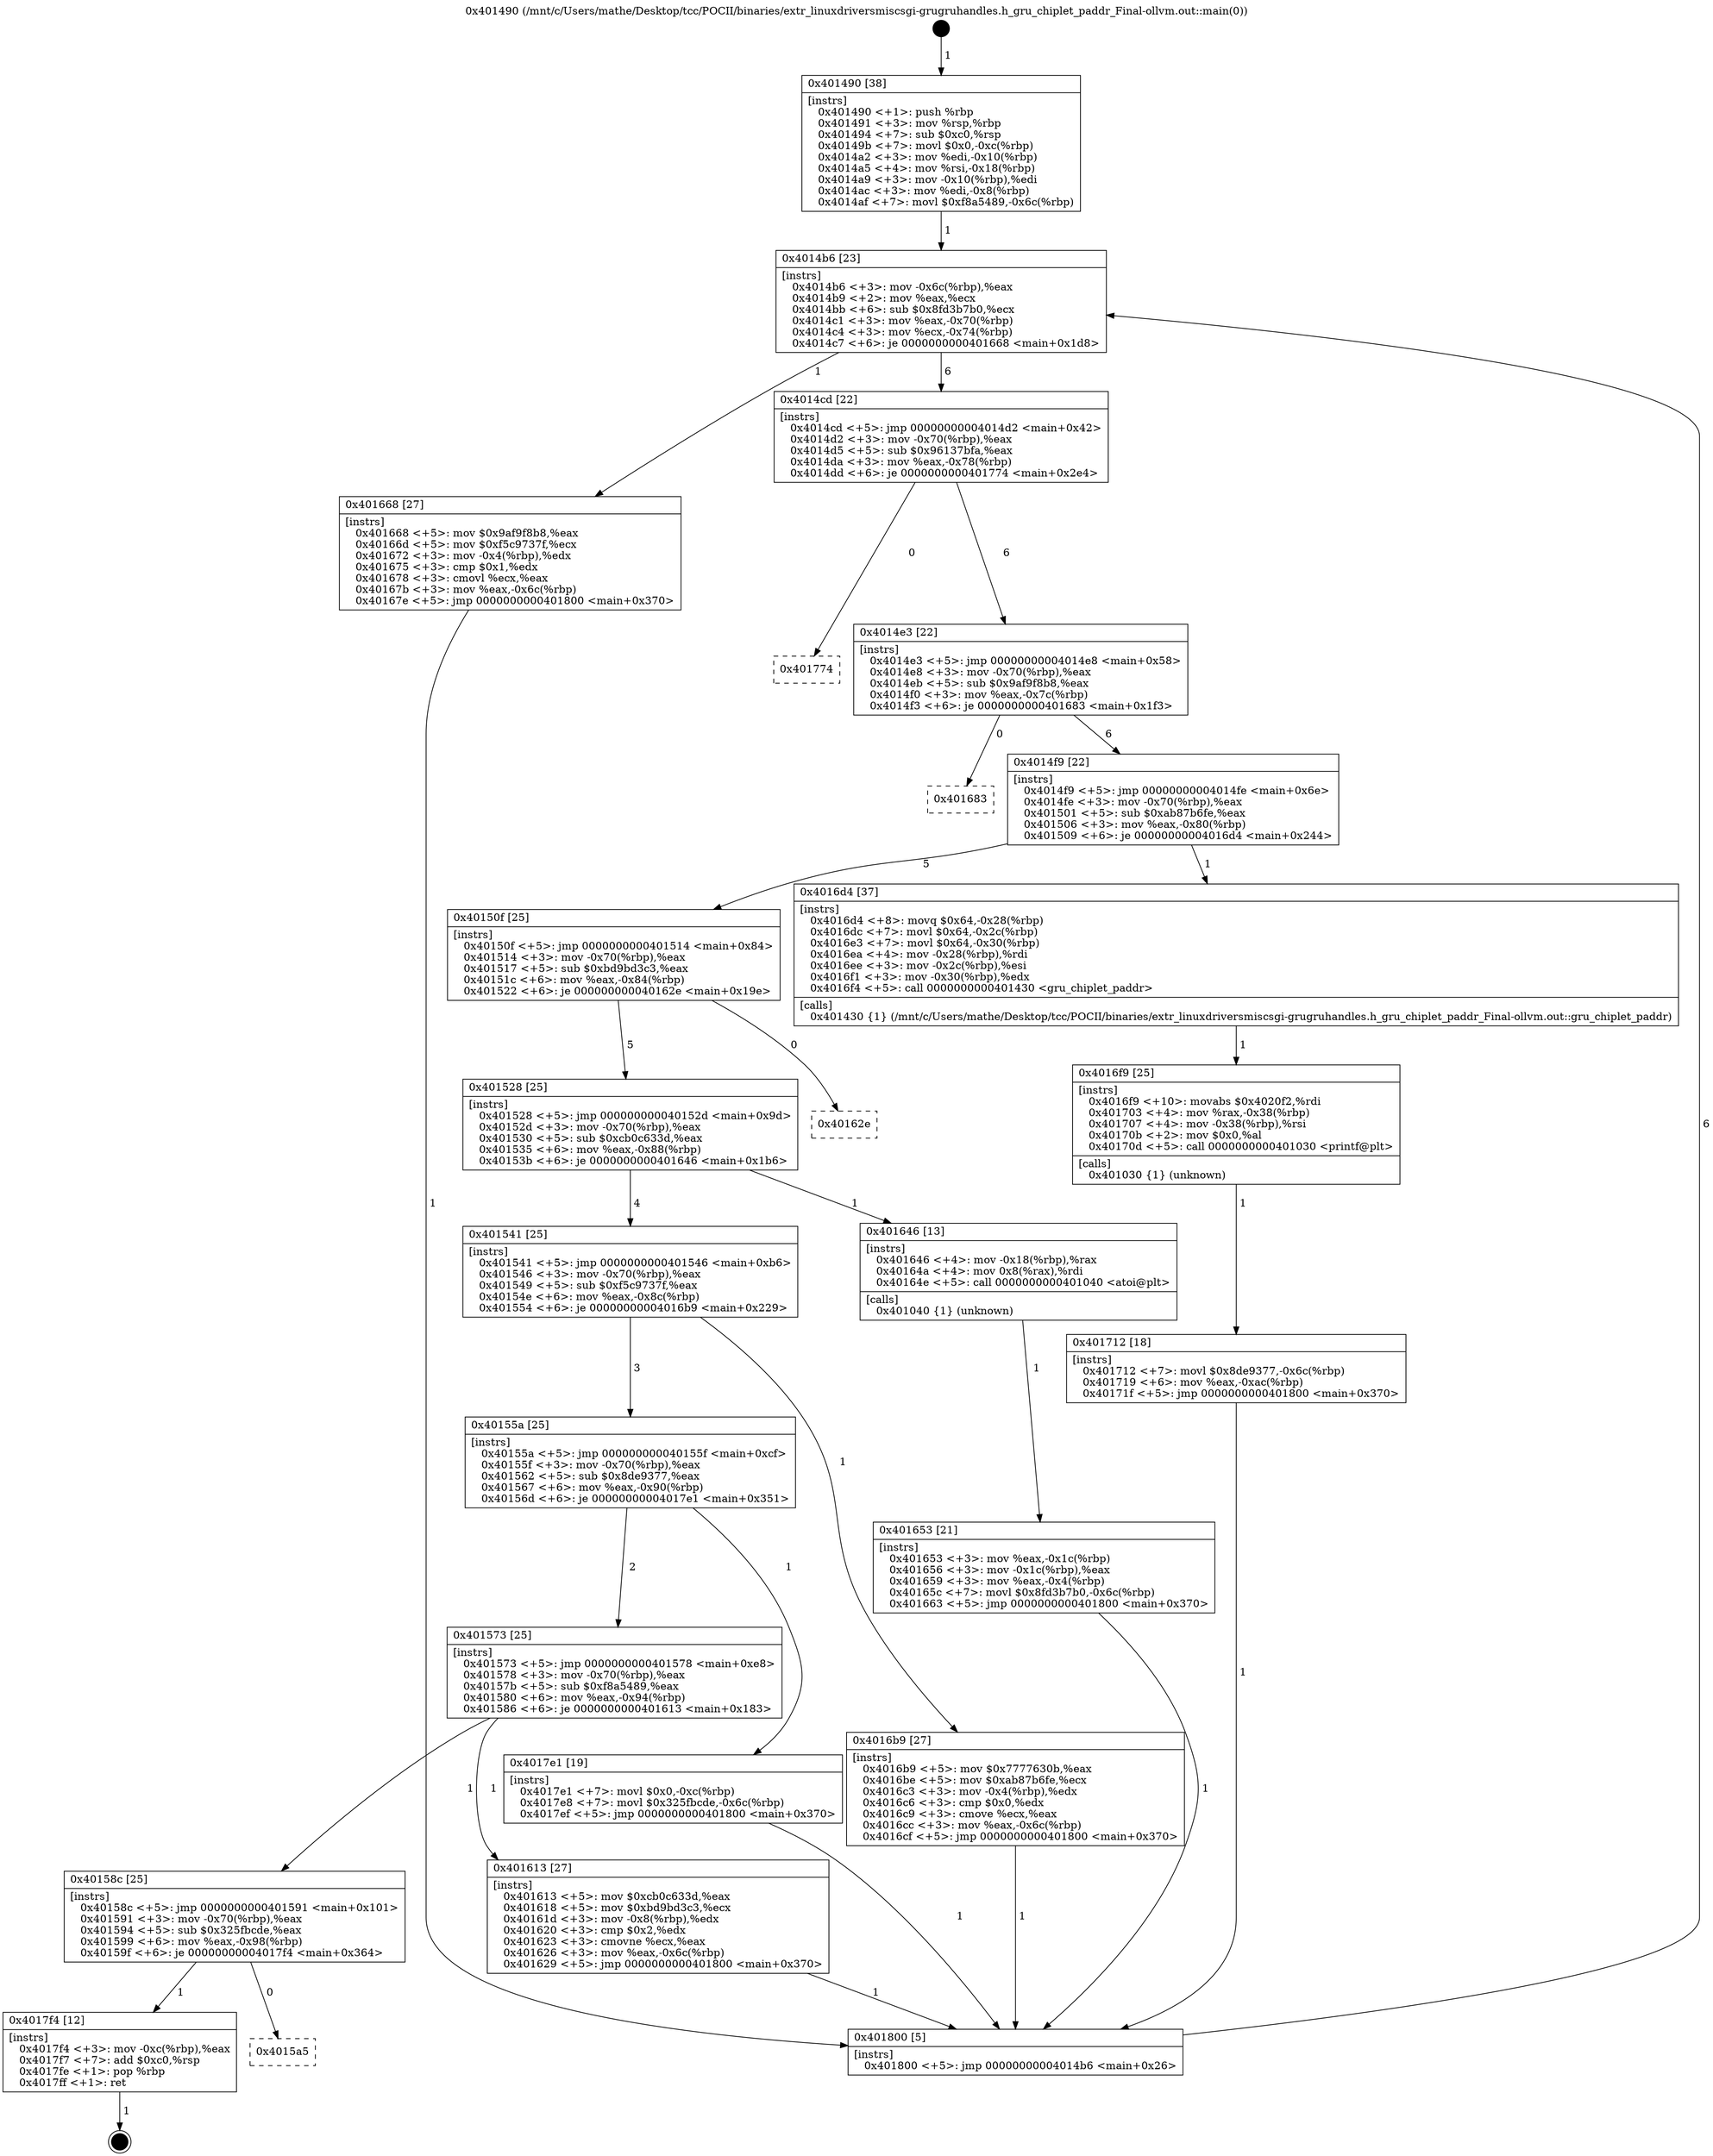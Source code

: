 digraph "0x401490" {
  label = "0x401490 (/mnt/c/Users/mathe/Desktop/tcc/POCII/binaries/extr_linuxdriversmiscsgi-grugruhandles.h_gru_chiplet_paddr_Final-ollvm.out::main(0))"
  labelloc = "t"
  node[shape=record]

  Entry [label="",width=0.3,height=0.3,shape=circle,fillcolor=black,style=filled]
  "0x4014b6" [label="{
     0x4014b6 [23]\l
     | [instrs]\l
     &nbsp;&nbsp;0x4014b6 \<+3\>: mov -0x6c(%rbp),%eax\l
     &nbsp;&nbsp;0x4014b9 \<+2\>: mov %eax,%ecx\l
     &nbsp;&nbsp;0x4014bb \<+6\>: sub $0x8fd3b7b0,%ecx\l
     &nbsp;&nbsp;0x4014c1 \<+3\>: mov %eax,-0x70(%rbp)\l
     &nbsp;&nbsp;0x4014c4 \<+3\>: mov %ecx,-0x74(%rbp)\l
     &nbsp;&nbsp;0x4014c7 \<+6\>: je 0000000000401668 \<main+0x1d8\>\l
  }"]
  "0x401668" [label="{
     0x401668 [27]\l
     | [instrs]\l
     &nbsp;&nbsp;0x401668 \<+5\>: mov $0x9af9f8b8,%eax\l
     &nbsp;&nbsp;0x40166d \<+5\>: mov $0xf5c9737f,%ecx\l
     &nbsp;&nbsp;0x401672 \<+3\>: mov -0x4(%rbp),%edx\l
     &nbsp;&nbsp;0x401675 \<+3\>: cmp $0x1,%edx\l
     &nbsp;&nbsp;0x401678 \<+3\>: cmovl %ecx,%eax\l
     &nbsp;&nbsp;0x40167b \<+3\>: mov %eax,-0x6c(%rbp)\l
     &nbsp;&nbsp;0x40167e \<+5\>: jmp 0000000000401800 \<main+0x370\>\l
  }"]
  "0x4014cd" [label="{
     0x4014cd [22]\l
     | [instrs]\l
     &nbsp;&nbsp;0x4014cd \<+5\>: jmp 00000000004014d2 \<main+0x42\>\l
     &nbsp;&nbsp;0x4014d2 \<+3\>: mov -0x70(%rbp),%eax\l
     &nbsp;&nbsp;0x4014d5 \<+5\>: sub $0x96137bfa,%eax\l
     &nbsp;&nbsp;0x4014da \<+3\>: mov %eax,-0x78(%rbp)\l
     &nbsp;&nbsp;0x4014dd \<+6\>: je 0000000000401774 \<main+0x2e4\>\l
  }"]
  Exit [label="",width=0.3,height=0.3,shape=circle,fillcolor=black,style=filled,peripheries=2]
  "0x401774" [label="{
     0x401774\l
  }", style=dashed]
  "0x4014e3" [label="{
     0x4014e3 [22]\l
     | [instrs]\l
     &nbsp;&nbsp;0x4014e3 \<+5\>: jmp 00000000004014e8 \<main+0x58\>\l
     &nbsp;&nbsp;0x4014e8 \<+3\>: mov -0x70(%rbp),%eax\l
     &nbsp;&nbsp;0x4014eb \<+5\>: sub $0x9af9f8b8,%eax\l
     &nbsp;&nbsp;0x4014f0 \<+3\>: mov %eax,-0x7c(%rbp)\l
     &nbsp;&nbsp;0x4014f3 \<+6\>: je 0000000000401683 \<main+0x1f3\>\l
  }"]
  "0x4015a5" [label="{
     0x4015a5\l
  }", style=dashed]
  "0x401683" [label="{
     0x401683\l
  }", style=dashed]
  "0x4014f9" [label="{
     0x4014f9 [22]\l
     | [instrs]\l
     &nbsp;&nbsp;0x4014f9 \<+5\>: jmp 00000000004014fe \<main+0x6e\>\l
     &nbsp;&nbsp;0x4014fe \<+3\>: mov -0x70(%rbp),%eax\l
     &nbsp;&nbsp;0x401501 \<+5\>: sub $0xab87b6fe,%eax\l
     &nbsp;&nbsp;0x401506 \<+3\>: mov %eax,-0x80(%rbp)\l
     &nbsp;&nbsp;0x401509 \<+6\>: je 00000000004016d4 \<main+0x244\>\l
  }"]
  "0x4017f4" [label="{
     0x4017f4 [12]\l
     | [instrs]\l
     &nbsp;&nbsp;0x4017f4 \<+3\>: mov -0xc(%rbp),%eax\l
     &nbsp;&nbsp;0x4017f7 \<+7\>: add $0xc0,%rsp\l
     &nbsp;&nbsp;0x4017fe \<+1\>: pop %rbp\l
     &nbsp;&nbsp;0x4017ff \<+1\>: ret\l
  }"]
  "0x4016d4" [label="{
     0x4016d4 [37]\l
     | [instrs]\l
     &nbsp;&nbsp;0x4016d4 \<+8\>: movq $0x64,-0x28(%rbp)\l
     &nbsp;&nbsp;0x4016dc \<+7\>: movl $0x64,-0x2c(%rbp)\l
     &nbsp;&nbsp;0x4016e3 \<+7\>: movl $0x64,-0x30(%rbp)\l
     &nbsp;&nbsp;0x4016ea \<+4\>: mov -0x28(%rbp),%rdi\l
     &nbsp;&nbsp;0x4016ee \<+3\>: mov -0x2c(%rbp),%esi\l
     &nbsp;&nbsp;0x4016f1 \<+3\>: mov -0x30(%rbp),%edx\l
     &nbsp;&nbsp;0x4016f4 \<+5\>: call 0000000000401430 \<gru_chiplet_paddr\>\l
     | [calls]\l
     &nbsp;&nbsp;0x401430 \{1\} (/mnt/c/Users/mathe/Desktop/tcc/POCII/binaries/extr_linuxdriversmiscsgi-grugruhandles.h_gru_chiplet_paddr_Final-ollvm.out::gru_chiplet_paddr)\l
  }"]
  "0x40150f" [label="{
     0x40150f [25]\l
     | [instrs]\l
     &nbsp;&nbsp;0x40150f \<+5\>: jmp 0000000000401514 \<main+0x84\>\l
     &nbsp;&nbsp;0x401514 \<+3\>: mov -0x70(%rbp),%eax\l
     &nbsp;&nbsp;0x401517 \<+5\>: sub $0xbd9bd3c3,%eax\l
     &nbsp;&nbsp;0x40151c \<+6\>: mov %eax,-0x84(%rbp)\l
     &nbsp;&nbsp;0x401522 \<+6\>: je 000000000040162e \<main+0x19e\>\l
  }"]
  "0x401712" [label="{
     0x401712 [18]\l
     | [instrs]\l
     &nbsp;&nbsp;0x401712 \<+7\>: movl $0x8de9377,-0x6c(%rbp)\l
     &nbsp;&nbsp;0x401719 \<+6\>: mov %eax,-0xac(%rbp)\l
     &nbsp;&nbsp;0x40171f \<+5\>: jmp 0000000000401800 \<main+0x370\>\l
  }"]
  "0x40162e" [label="{
     0x40162e\l
  }", style=dashed]
  "0x401528" [label="{
     0x401528 [25]\l
     | [instrs]\l
     &nbsp;&nbsp;0x401528 \<+5\>: jmp 000000000040152d \<main+0x9d\>\l
     &nbsp;&nbsp;0x40152d \<+3\>: mov -0x70(%rbp),%eax\l
     &nbsp;&nbsp;0x401530 \<+5\>: sub $0xcb0c633d,%eax\l
     &nbsp;&nbsp;0x401535 \<+6\>: mov %eax,-0x88(%rbp)\l
     &nbsp;&nbsp;0x40153b \<+6\>: je 0000000000401646 \<main+0x1b6\>\l
  }"]
  "0x4016f9" [label="{
     0x4016f9 [25]\l
     | [instrs]\l
     &nbsp;&nbsp;0x4016f9 \<+10\>: movabs $0x4020f2,%rdi\l
     &nbsp;&nbsp;0x401703 \<+4\>: mov %rax,-0x38(%rbp)\l
     &nbsp;&nbsp;0x401707 \<+4\>: mov -0x38(%rbp),%rsi\l
     &nbsp;&nbsp;0x40170b \<+2\>: mov $0x0,%al\l
     &nbsp;&nbsp;0x40170d \<+5\>: call 0000000000401030 \<printf@plt\>\l
     | [calls]\l
     &nbsp;&nbsp;0x401030 \{1\} (unknown)\l
  }"]
  "0x401646" [label="{
     0x401646 [13]\l
     | [instrs]\l
     &nbsp;&nbsp;0x401646 \<+4\>: mov -0x18(%rbp),%rax\l
     &nbsp;&nbsp;0x40164a \<+4\>: mov 0x8(%rax),%rdi\l
     &nbsp;&nbsp;0x40164e \<+5\>: call 0000000000401040 \<atoi@plt\>\l
     | [calls]\l
     &nbsp;&nbsp;0x401040 \{1\} (unknown)\l
  }"]
  "0x401541" [label="{
     0x401541 [25]\l
     | [instrs]\l
     &nbsp;&nbsp;0x401541 \<+5\>: jmp 0000000000401546 \<main+0xb6\>\l
     &nbsp;&nbsp;0x401546 \<+3\>: mov -0x70(%rbp),%eax\l
     &nbsp;&nbsp;0x401549 \<+5\>: sub $0xf5c9737f,%eax\l
     &nbsp;&nbsp;0x40154e \<+6\>: mov %eax,-0x8c(%rbp)\l
     &nbsp;&nbsp;0x401554 \<+6\>: je 00000000004016b9 \<main+0x229\>\l
  }"]
  "0x401653" [label="{
     0x401653 [21]\l
     | [instrs]\l
     &nbsp;&nbsp;0x401653 \<+3\>: mov %eax,-0x1c(%rbp)\l
     &nbsp;&nbsp;0x401656 \<+3\>: mov -0x1c(%rbp),%eax\l
     &nbsp;&nbsp;0x401659 \<+3\>: mov %eax,-0x4(%rbp)\l
     &nbsp;&nbsp;0x40165c \<+7\>: movl $0x8fd3b7b0,-0x6c(%rbp)\l
     &nbsp;&nbsp;0x401663 \<+5\>: jmp 0000000000401800 \<main+0x370\>\l
  }"]
  "0x4016b9" [label="{
     0x4016b9 [27]\l
     | [instrs]\l
     &nbsp;&nbsp;0x4016b9 \<+5\>: mov $0x7777630b,%eax\l
     &nbsp;&nbsp;0x4016be \<+5\>: mov $0xab87b6fe,%ecx\l
     &nbsp;&nbsp;0x4016c3 \<+3\>: mov -0x4(%rbp),%edx\l
     &nbsp;&nbsp;0x4016c6 \<+3\>: cmp $0x0,%edx\l
     &nbsp;&nbsp;0x4016c9 \<+3\>: cmove %ecx,%eax\l
     &nbsp;&nbsp;0x4016cc \<+3\>: mov %eax,-0x6c(%rbp)\l
     &nbsp;&nbsp;0x4016cf \<+5\>: jmp 0000000000401800 \<main+0x370\>\l
  }"]
  "0x40155a" [label="{
     0x40155a [25]\l
     | [instrs]\l
     &nbsp;&nbsp;0x40155a \<+5\>: jmp 000000000040155f \<main+0xcf\>\l
     &nbsp;&nbsp;0x40155f \<+3\>: mov -0x70(%rbp),%eax\l
     &nbsp;&nbsp;0x401562 \<+5\>: sub $0x8de9377,%eax\l
     &nbsp;&nbsp;0x401567 \<+6\>: mov %eax,-0x90(%rbp)\l
     &nbsp;&nbsp;0x40156d \<+6\>: je 00000000004017e1 \<main+0x351\>\l
  }"]
  "0x401490" [label="{
     0x401490 [38]\l
     | [instrs]\l
     &nbsp;&nbsp;0x401490 \<+1\>: push %rbp\l
     &nbsp;&nbsp;0x401491 \<+3\>: mov %rsp,%rbp\l
     &nbsp;&nbsp;0x401494 \<+7\>: sub $0xc0,%rsp\l
     &nbsp;&nbsp;0x40149b \<+7\>: movl $0x0,-0xc(%rbp)\l
     &nbsp;&nbsp;0x4014a2 \<+3\>: mov %edi,-0x10(%rbp)\l
     &nbsp;&nbsp;0x4014a5 \<+4\>: mov %rsi,-0x18(%rbp)\l
     &nbsp;&nbsp;0x4014a9 \<+3\>: mov -0x10(%rbp),%edi\l
     &nbsp;&nbsp;0x4014ac \<+3\>: mov %edi,-0x8(%rbp)\l
     &nbsp;&nbsp;0x4014af \<+7\>: movl $0xf8a5489,-0x6c(%rbp)\l
  }"]
  "0x4017e1" [label="{
     0x4017e1 [19]\l
     | [instrs]\l
     &nbsp;&nbsp;0x4017e1 \<+7\>: movl $0x0,-0xc(%rbp)\l
     &nbsp;&nbsp;0x4017e8 \<+7\>: movl $0x325fbcde,-0x6c(%rbp)\l
     &nbsp;&nbsp;0x4017ef \<+5\>: jmp 0000000000401800 \<main+0x370\>\l
  }"]
  "0x401573" [label="{
     0x401573 [25]\l
     | [instrs]\l
     &nbsp;&nbsp;0x401573 \<+5\>: jmp 0000000000401578 \<main+0xe8\>\l
     &nbsp;&nbsp;0x401578 \<+3\>: mov -0x70(%rbp),%eax\l
     &nbsp;&nbsp;0x40157b \<+5\>: sub $0xf8a5489,%eax\l
     &nbsp;&nbsp;0x401580 \<+6\>: mov %eax,-0x94(%rbp)\l
     &nbsp;&nbsp;0x401586 \<+6\>: je 0000000000401613 \<main+0x183\>\l
  }"]
  "0x401800" [label="{
     0x401800 [5]\l
     | [instrs]\l
     &nbsp;&nbsp;0x401800 \<+5\>: jmp 00000000004014b6 \<main+0x26\>\l
  }"]
  "0x401613" [label="{
     0x401613 [27]\l
     | [instrs]\l
     &nbsp;&nbsp;0x401613 \<+5\>: mov $0xcb0c633d,%eax\l
     &nbsp;&nbsp;0x401618 \<+5\>: mov $0xbd9bd3c3,%ecx\l
     &nbsp;&nbsp;0x40161d \<+3\>: mov -0x8(%rbp),%edx\l
     &nbsp;&nbsp;0x401620 \<+3\>: cmp $0x2,%edx\l
     &nbsp;&nbsp;0x401623 \<+3\>: cmovne %ecx,%eax\l
     &nbsp;&nbsp;0x401626 \<+3\>: mov %eax,-0x6c(%rbp)\l
     &nbsp;&nbsp;0x401629 \<+5\>: jmp 0000000000401800 \<main+0x370\>\l
  }"]
  "0x40158c" [label="{
     0x40158c [25]\l
     | [instrs]\l
     &nbsp;&nbsp;0x40158c \<+5\>: jmp 0000000000401591 \<main+0x101\>\l
     &nbsp;&nbsp;0x401591 \<+3\>: mov -0x70(%rbp),%eax\l
     &nbsp;&nbsp;0x401594 \<+5\>: sub $0x325fbcde,%eax\l
     &nbsp;&nbsp;0x401599 \<+6\>: mov %eax,-0x98(%rbp)\l
     &nbsp;&nbsp;0x40159f \<+6\>: je 00000000004017f4 \<main+0x364\>\l
  }"]
  Entry -> "0x401490" [label=" 1"]
  "0x4014b6" -> "0x401668" [label=" 1"]
  "0x4014b6" -> "0x4014cd" [label=" 6"]
  "0x4017f4" -> Exit [label=" 1"]
  "0x4014cd" -> "0x401774" [label=" 0"]
  "0x4014cd" -> "0x4014e3" [label=" 6"]
  "0x40158c" -> "0x4015a5" [label=" 0"]
  "0x4014e3" -> "0x401683" [label=" 0"]
  "0x4014e3" -> "0x4014f9" [label=" 6"]
  "0x40158c" -> "0x4017f4" [label=" 1"]
  "0x4014f9" -> "0x4016d4" [label=" 1"]
  "0x4014f9" -> "0x40150f" [label=" 5"]
  "0x4017e1" -> "0x401800" [label=" 1"]
  "0x40150f" -> "0x40162e" [label=" 0"]
  "0x40150f" -> "0x401528" [label=" 5"]
  "0x401712" -> "0x401800" [label=" 1"]
  "0x401528" -> "0x401646" [label=" 1"]
  "0x401528" -> "0x401541" [label=" 4"]
  "0x4016f9" -> "0x401712" [label=" 1"]
  "0x401541" -> "0x4016b9" [label=" 1"]
  "0x401541" -> "0x40155a" [label=" 3"]
  "0x4016d4" -> "0x4016f9" [label=" 1"]
  "0x40155a" -> "0x4017e1" [label=" 1"]
  "0x40155a" -> "0x401573" [label=" 2"]
  "0x4016b9" -> "0x401800" [label=" 1"]
  "0x401573" -> "0x401613" [label=" 1"]
  "0x401573" -> "0x40158c" [label=" 1"]
  "0x401613" -> "0x401800" [label=" 1"]
  "0x401490" -> "0x4014b6" [label=" 1"]
  "0x401800" -> "0x4014b6" [label=" 6"]
  "0x401646" -> "0x401653" [label=" 1"]
  "0x401653" -> "0x401800" [label=" 1"]
  "0x401668" -> "0x401800" [label=" 1"]
}
